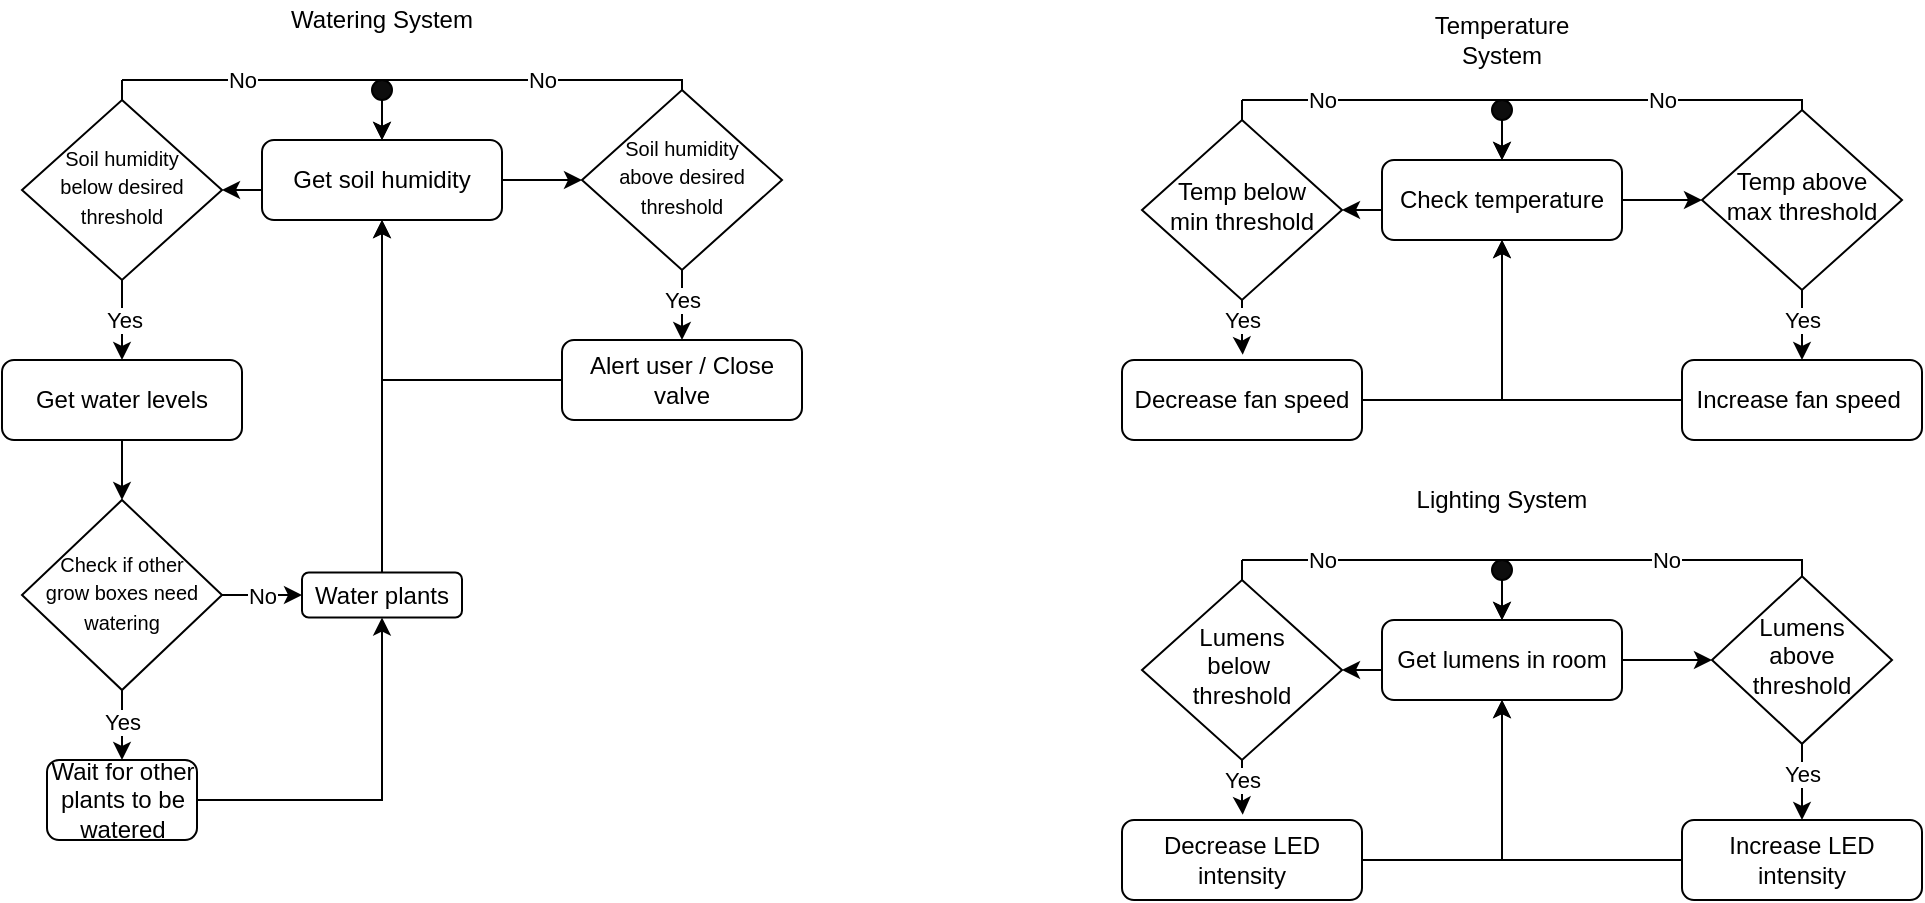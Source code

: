<mxfile version="14.4.9" type="device"><diagram id="C5RBs43oDa-KdzZeNtuy" name="Page-1"><mxGraphModel dx="1106" dy="1206" grid="1" gridSize="10" guides="1" tooltips="1" connect="1" arrows="1" fold="1" page="1" pageScale="1" pageWidth="827" pageHeight="1169" math="0" shadow="0"><root><mxCell id="WIyWlLk6GJQsqaUBKTNV-0"/><mxCell id="WIyWlLk6GJQsqaUBKTNV-1" parent="WIyWlLk6GJQsqaUBKTNV-0"/><mxCell id="NcjbbehGgGP0GKMqtrbP-7" style="edgeStyle=orthogonalEdgeStyle;rounded=0;orthogonalLoop=1;jettySize=auto;html=1;" edge="1" parent="WIyWlLk6GJQsqaUBKTNV-1" source="WIyWlLk6GJQsqaUBKTNV-3" target="NcjbbehGgGP0GKMqtrbP-6"><mxGeometry relative="1" as="geometry"><Array as="points"><mxPoint x="150" y="105"/><mxPoint x="150" y="105"/></Array></mxGeometry></mxCell><mxCell id="WIyWlLk6GJQsqaUBKTNV-3" value="Get soil humidity" style="rounded=1;whiteSpace=wrap;html=1;fontSize=12;glass=0;strokeWidth=1;shadow=0;" parent="WIyWlLk6GJQsqaUBKTNV-1" vertex="1"><mxGeometry x="160" y="80" width="120" height="40" as="geometry"/></mxCell><mxCell id="NcjbbehGgGP0GKMqtrbP-1" value="No" style="edgeStyle=orthogonalEdgeStyle;rounded=0;orthogonalLoop=1;jettySize=auto;html=1;" edge="1" parent="WIyWlLk6GJQsqaUBKTNV-1" source="WIyWlLk6GJQsqaUBKTNV-6"><mxGeometry x="-0.187" relative="1" as="geometry"><mxPoint x="220" y="80" as="targetPoint"/><Array as="points"><mxPoint x="370" y="50"/><mxPoint x="220" y="50"/><mxPoint x="220" y="80"/></Array><mxPoint as="offset"/></mxGeometry></mxCell><mxCell id="NcjbbehGgGP0GKMqtrbP-2" value="Yes" style="edgeStyle=orthogonalEdgeStyle;rounded=0;orthogonalLoop=1;jettySize=auto;html=1;entryX=0.5;entryY=0;entryDx=0;entryDy=0;exitX=0.5;exitY=1;exitDx=0;exitDy=0;" edge="1" parent="WIyWlLk6GJQsqaUBKTNV-1" source="WIyWlLk6GJQsqaUBKTNV-6" target="WIyWlLk6GJQsqaUBKTNV-7"><mxGeometry x="-0.176" relative="1" as="geometry"><mxPoint x="400" y="139" as="sourcePoint"/><mxPoint x="400" y="179" as="targetPoint"/><mxPoint as="offset"/></mxGeometry></mxCell><mxCell id="WIyWlLk6GJQsqaUBKTNV-6" value="&lt;font style=&quot;font-size: 10px&quot;&gt;Soil humidity &lt;br&gt;above desired threshold&lt;/font&gt;" style="rhombus;whiteSpace=wrap;html=1;shadow=0;fontFamily=Helvetica;fontSize=12;align=center;strokeWidth=1;spacing=6;spacingTop=-4;" parent="WIyWlLk6GJQsqaUBKTNV-1" vertex="1"><mxGeometry x="320" y="55" width="100" height="90" as="geometry"/></mxCell><mxCell id="NcjbbehGgGP0GKMqtrbP-10" style="edgeStyle=orthogonalEdgeStyle;rounded=0;orthogonalLoop=1;jettySize=auto;html=1;" edge="1" parent="WIyWlLk6GJQsqaUBKTNV-1" source="WIyWlLk6GJQsqaUBKTNV-7"><mxGeometry relative="1" as="geometry"><mxPoint x="220" y="120" as="targetPoint"/><Array as="points"><mxPoint x="220" y="200"/><mxPoint x="220" y="120"/></Array></mxGeometry></mxCell><mxCell id="WIyWlLk6GJQsqaUBKTNV-7" value="Alert user / Close valve" style="rounded=1;whiteSpace=wrap;html=1;fontSize=12;glass=0;strokeWidth=1;shadow=0;" parent="WIyWlLk6GJQsqaUBKTNV-1" vertex="1"><mxGeometry x="310" y="180" width="120" height="40" as="geometry"/></mxCell><mxCell id="NcjbbehGgGP0GKMqtrbP-0" value="Watering System" style="text;html=1;strokeColor=none;fillColor=none;align=center;verticalAlign=middle;whiteSpace=wrap;rounded=0;" vertex="1" parent="WIyWlLk6GJQsqaUBKTNV-1"><mxGeometry x="170" y="10" width="100" height="20" as="geometry"/></mxCell><mxCell id="NcjbbehGgGP0GKMqtrbP-4" value="" style="endArrow=classic;html=1;exitX=1;exitY=0.5;exitDx=0;exitDy=0;entryX=0;entryY=0.5;entryDx=0;entryDy=0;" edge="1" parent="WIyWlLk6GJQsqaUBKTNV-1" source="WIyWlLk6GJQsqaUBKTNV-3" target="WIyWlLk6GJQsqaUBKTNV-6"><mxGeometry width="50" height="50" relative="1" as="geometry"><mxPoint x="280" y="170" as="sourcePoint"/><mxPoint x="330" y="120" as="targetPoint"/></mxGeometry></mxCell><mxCell id="NcjbbehGgGP0GKMqtrbP-11" value="No" style="edgeStyle=orthogonalEdgeStyle;rounded=0;orthogonalLoop=1;jettySize=auto;html=1;entryX=0.5;entryY=0;entryDx=0;entryDy=0;" edge="1" parent="WIyWlLk6GJQsqaUBKTNV-1" target="WIyWlLk6GJQsqaUBKTNV-3"><mxGeometry x="0.31" relative="1" as="geometry"><mxPoint x="220" y="50" as="sourcePoint"/><Array as="points"><mxPoint x="90" y="50"/><mxPoint x="220" y="50"/></Array><mxPoint as="offset"/></mxGeometry></mxCell><mxCell id="NcjbbehGgGP0GKMqtrbP-75" value="Yes" style="edgeStyle=orthogonalEdgeStyle;rounded=0;orthogonalLoop=1;jettySize=auto;html=1;" edge="1" parent="WIyWlLk6GJQsqaUBKTNV-1" source="NcjbbehGgGP0GKMqtrbP-6"><mxGeometry relative="1" as="geometry"><mxPoint x="90" y="190" as="targetPoint"/></mxGeometry></mxCell><mxCell id="NcjbbehGgGP0GKMqtrbP-6" value="&lt;font style=&quot;font-size: 10px&quot;&gt;Soil humidity &lt;br&gt;below desired&lt;br&gt;threshold&lt;/font&gt;" style="rhombus;whiteSpace=wrap;html=1;shadow=0;fontFamily=Helvetica;fontSize=12;align=center;strokeWidth=1;spacing=6;spacingTop=-4;" vertex="1" parent="WIyWlLk6GJQsqaUBKTNV-1"><mxGeometry x="40" y="60" width="100" height="90" as="geometry"/></mxCell><mxCell id="NcjbbehGgGP0GKMqtrbP-5" value="" style="ellipse;whiteSpace=wrap;html=1;fillColor=#0D0D0D;" vertex="1" parent="WIyWlLk6GJQsqaUBKTNV-1"><mxGeometry x="215" y="50" width="10" height="10" as="geometry"/></mxCell><mxCell id="NcjbbehGgGP0GKMqtrbP-15" value="" style="endArrow=none;html=1;exitX=0.5;exitY=0;exitDx=0;exitDy=0;" edge="1" parent="WIyWlLk6GJQsqaUBKTNV-1" source="NcjbbehGgGP0GKMqtrbP-6"><mxGeometry width="50" height="50" relative="1" as="geometry"><mxPoint x="80" y="90" as="sourcePoint"/><mxPoint x="90" y="50" as="targetPoint"/></mxGeometry></mxCell><mxCell id="NcjbbehGgGP0GKMqtrbP-21" style="edgeStyle=orthogonalEdgeStyle;rounded=0;orthogonalLoop=1;jettySize=auto;html=1;entryX=0.5;entryY=1;entryDx=0;entryDy=0;" edge="1" parent="WIyWlLk6GJQsqaUBKTNV-1" source="NcjbbehGgGP0GKMqtrbP-18" target="WIyWlLk6GJQsqaUBKTNV-3"><mxGeometry relative="1" as="geometry"/></mxCell><mxCell id="NcjbbehGgGP0GKMqtrbP-18" value="Water plants" style="rounded=1;whiteSpace=wrap;html=1;fontSize=12;glass=0;strokeWidth=1;shadow=0;" vertex="1" parent="WIyWlLk6GJQsqaUBKTNV-1"><mxGeometry x="180" y="296.25" width="80" height="22.5" as="geometry"/></mxCell><mxCell id="NcjbbehGgGP0GKMqtrbP-40" style="edgeStyle=orthogonalEdgeStyle;rounded=0;orthogonalLoop=1;jettySize=auto;html=1;" edge="1" parent="WIyWlLk6GJQsqaUBKTNV-1" source="NcjbbehGgGP0GKMqtrbP-41" target="NcjbbehGgGP0GKMqtrbP-51"><mxGeometry relative="1" as="geometry"><Array as="points"><mxPoint x="710" y="345"/><mxPoint x="710" y="345"/></Array></mxGeometry></mxCell><mxCell id="NcjbbehGgGP0GKMqtrbP-41" value="Get lumens in room" style="rounded=1;whiteSpace=wrap;html=1;fontSize=12;glass=0;strokeWidth=1;shadow=0;" vertex="1" parent="WIyWlLk6GJQsqaUBKTNV-1"><mxGeometry x="720" y="320" width="120" height="40" as="geometry"/></mxCell><mxCell id="NcjbbehGgGP0GKMqtrbP-42" value="No" style="edgeStyle=orthogonalEdgeStyle;rounded=0;orthogonalLoop=1;jettySize=auto;html=1;" edge="1" parent="WIyWlLk6GJQsqaUBKTNV-1" source="NcjbbehGgGP0GKMqtrbP-44"><mxGeometry x="-0.187" relative="1" as="geometry"><mxPoint x="780" y="320" as="targetPoint"/><Array as="points"><mxPoint x="930" y="290"/><mxPoint x="780" y="290"/><mxPoint x="780" y="320"/></Array><mxPoint as="offset"/></mxGeometry></mxCell><mxCell id="NcjbbehGgGP0GKMqtrbP-43" value="Yes" style="edgeStyle=orthogonalEdgeStyle;rounded=0;orthogonalLoop=1;jettySize=auto;html=1;entryX=0.5;entryY=0;entryDx=0;entryDy=0;exitX=0.5;exitY=1;exitDx=0;exitDy=0;" edge="1" parent="WIyWlLk6GJQsqaUBKTNV-1" source="NcjbbehGgGP0GKMqtrbP-44" target="NcjbbehGgGP0GKMqtrbP-46"><mxGeometry x="-0.176" relative="1" as="geometry"><mxPoint x="960" y="379" as="sourcePoint"/><mxPoint x="960" y="419" as="targetPoint"/><mxPoint as="offset"/></mxGeometry></mxCell><mxCell id="NcjbbehGgGP0GKMqtrbP-44" value="Lumens &lt;br&gt;above threshold" style="rhombus;whiteSpace=wrap;html=1;shadow=0;fontFamily=Helvetica;fontSize=12;align=center;strokeWidth=1;spacing=6;spacingTop=-4;" vertex="1" parent="WIyWlLk6GJQsqaUBKTNV-1"><mxGeometry x="885" y="298.13" width="90" height="83.75" as="geometry"/></mxCell><mxCell id="NcjbbehGgGP0GKMqtrbP-45" style="edgeStyle=orthogonalEdgeStyle;rounded=0;orthogonalLoop=1;jettySize=auto;html=1;" edge="1" parent="WIyWlLk6GJQsqaUBKTNV-1" source="NcjbbehGgGP0GKMqtrbP-46"><mxGeometry relative="1" as="geometry"><mxPoint x="780" y="360" as="targetPoint"/><Array as="points"><mxPoint x="780" y="440"/><mxPoint x="780" y="360"/></Array></mxGeometry></mxCell><mxCell id="NcjbbehGgGP0GKMqtrbP-46" value="Increase LED intensity" style="rounded=1;whiteSpace=wrap;html=1;fontSize=12;glass=0;strokeWidth=1;shadow=0;" vertex="1" parent="WIyWlLk6GJQsqaUBKTNV-1"><mxGeometry x="870" y="420" width="120" height="40" as="geometry"/></mxCell><mxCell id="NcjbbehGgGP0GKMqtrbP-47" value="Lighting System" style="text;html=1;strokeColor=none;fillColor=none;align=center;verticalAlign=middle;whiteSpace=wrap;rounded=0;" vertex="1" parent="WIyWlLk6GJQsqaUBKTNV-1"><mxGeometry x="730" y="250" width="100" height="20" as="geometry"/></mxCell><mxCell id="NcjbbehGgGP0GKMqtrbP-48" value="" style="endArrow=classic;html=1;exitX=1;exitY=0.5;exitDx=0;exitDy=0;entryX=0;entryY=0.5;entryDx=0;entryDy=0;" edge="1" parent="WIyWlLk6GJQsqaUBKTNV-1" source="NcjbbehGgGP0GKMqtrbP-41" target="NcjbbehGgGP0GKMqtrbP-44"><mxGeometry width="50" height="50" relative="1" as="geometry"><mxPoint x="840" y="410" as="sourcePoint"/><mxPoint x="890" y="360" as="targetPoint"/></mxGeometry></mxCell><mxCell id="NcjbbehGgGP0GKMqtrbP-49" value="No" style="edgeStyle=orthogonalEdgeStyle;rounded=0;orthogonalLoop=1;jettySize=auto;html=1;entryX=0.5;entryY=0;entryDx=0;entryDy=0;" edge="1" parent="WIyWlLk6GJQsqaUBKTNV-1" target="NcjbbehGgGP0GKMqtrbP-41"><mxGeometry x="0.172" relative="1" as="geometry"><mxPoint x="780" y="290" as="sourcePoint"/><Array as="points"><mxPoint x="650" y="290"/><mxPoint x="780" y="290"/></Array><mxPoint as="offset"/></mxGeometry></mxCell><mxCell id="NcjbbehGgGP0GKMqtrbP-50" value="Yes" style="edgeStyle=orthogonalEdgeStyle;rounded=0;orthogonalLoop=1;jettySize=auto;html=1;entryX=0.503;entryY=-0.067;entryDx=0;entryDy=0;entryPerimeter=0;" edge="1" parent="WIyWlLk6GJQsqaUBKTNV-1" source="NcjbbehGgGP0GKMqtrbP-51" target="NcjbbehGgGP0GKMqtrbP-55"><mxGeometry x="-0.278" relative="1" as="geometry"><mxPoint x="650" y="410" as="targetPoint"/><mxPoint as="offset"/></mxGeometry></mxCell><mxCell id="NcjbbehGgGP0GKMqtrbP-51" value="Lumens &lt;br&gt;below&amp;nbsp;&lt;br&gt;threshold" style="rhombus;whiteSpace=wrap;html=1;shadow=0;fontFamily=Helvetica;fontSize=12;align=center;strokeWidth=1;spacing=6;spacingTop=-4;" vertex="1" parent="WIyWlLk6GJQsqaUBKTNV-1"><mxGeometry x="600" y="300" width="100" height="90" as="geometry"/></mxCell><mxCell id="NcjbbehGgGP0GKMqtrbP-52" value="" style="ellipse;whiteSpace=wrap;html=1;fillColor=#0D0D0D;" vertex="1" parent="WIyWlLk6GJQsqaUBKTNV-1"><mxGeometry x="775" y="290" width="10" height="10" as="geometry"/></mxCell><mxCell id="NcjbbehGgGP0GKMqtrbP-53" value="" style="endArrow=none;html=1;exitX=0.5;exitY=0;exitDx=0;exitDy=0;" edge="1" parent="WIyWlLk6GJQsqaUBKTNV-1" source="NcjbbehGgGP0GKMqtrbP-51"><mxGeometry width="50" height="50" relative="1" as="geometry"><mxPoint x="640" y="330" as="sourcePoint"/><mxPoint x="650" y="290" as="targetPoint"/></mxGeometry></mxCell><mxCell id="NcjbbehGgGP0GKMqtrbP-54" style="edgeStyle=orthogonalEdgeStyle;rounded=0;orthogonalLoop=1;jettySize=auto;html=1;entryX=0.5;entryY=1;entryDx=0;entryDy=0;" edge="1" parent="WIyWlLk6GJQsqaUBKTNV-1" source="NcjbbehGgGP0GKMqtrbP-55" target="NcjbbehGgGP0GKMqtrbP-41"><mxGeometry relative="1" as="geometry"/></mxCell><mxCell id="NcjbbehGgGP0GKMqtrbP-55" value="Decrease LED intensity" style="rounded=1;whiteSpace=wrap;html=1;fontSize=12;glass=0;strokeWidth=1;shadow=0;" vertex="1" parent="WIyWlLk6GJQsqaUBKTNV-1"><mxGeometry x="590" y="420" width="120" height="40" as="geometry"/></mxCell><mxCell id="NcjbbehGgGP0GKMqtrbP-58" style="edgeStyle=orthogonalEdgeStyle;rounded=0;orthogonalLoop=1;jettySize=auto;html=1;" edge="1" parent="WIyWlLk6GJQsqaUBKTNV-1" source="NcjbbehGgGP0GKMqtrbP-59" target="NcjbbehGgGP0GKMqtrbP-69"><mxGeometry relative="1" as="geometry"><Array as="points"><mxPoint x="710" y="115"/><mxPoint x="710" y="115"/></Array></mxGeometry></mxCell><mxCell id="NcjbbehGgGP0GKMqtrbP-59" value="Check temperature" style="rounded=1;whiteSpace=wrap;html=1;fontSize=12;glass=0;strokeWidth=1;shadow=0;" vertex="1" parent="WIyWlLk6GJQsqaUBKTNV-1"><mxGeometry x="720" y="90" width="120" height="40" as="geometry"/></mxCell><mxCell id="NcjbbehGgGP0GKMqtrbP-60" value="No" style="edgeStyle=orthogonalEdgeStyle;rounded=0;orthogonalLoop=1;jettySize=auto;html=1;" edge="1" parent="WIyWlLk6GJQsqaUBKTNV-1" source="NcjbbehGgGP0GKMqtrbP-62"><mxGeometry x="-0.187" relative="1" as="geometry"><mxPoint x="780" y="90" as="targetPoint"/><Array as="points"><mxPoint x="930" y="60"/><mxPoint x="780" y="60"/><mxPoint x="780" y="90"/></Array><mxPoint as="offset"/></mxGeometry></mxCell><mxCell id="NcjbbehGgGP0GKMqtrbP-61" value="Yes" style="edgeStyle=orthogonalEdgeStyle;rounded=0;orthogonalLoop=1;jettySize=auto;html=1;entryX=0.5;entryY=0;entryDx=0;entryDy=0;exitX=0.5;exitY=1;exitDx=0;exitDy=0;" edge="1" parent="WIyWlLk6GJQsqaUBKTNV-1" source="NcjbbehGgGP0GKMqtrbP-62" target="NcjbbehGgGP0GKMqtrbP-64"><mxGeometry x="-0.176" relative="1" as="geometry"><mxPoint x="960" y="149" as="sourcePoint"/><mxPoint x="960" y="189" as="targetPoint"/><mxPoint as="offset"/></mxGeometry></mxCell><mxCell id="NcjbbehGgGP0GKMqtrbP-62" value="Temp above max threshold" style="rhombus;whiteSpace=wrap;html=1;shadow=0;fontFamily=Helvetica;fontSize=12;align=center;strokeWidth=1;spacing=6;spacingTop=-4;" vertex="1" parent="WIyWlLk6GJQsqaUBKTNV-1"><mxGeometry x="880" y="65" width="100" height="90" as="geometry"/></mxCell><mxCell id="NcjbbehGgGP0GKMqtrbP-63" style="edgeStyle=orthogonalEdgeStyle;rounded=0;orthogonalLoop=1;jettySize=auto;html=1;" edge="1" parent="WIyWlLk6GJQsqaUBKTNV-1" source="NcjbbehGgGP0GKMqtrbP-64"><mxGeometry relative="1" as="geometry"><mxPoint x="780" y="130" as="targetPoint"/><Array as="points"><mxPoint x="780" y="210"/><mxPoint x="780" y="130"/></Array></mxGeometry></mxCell><mxCell id="NcjbbehGgGP0GKMqtrbP-64" value="Increase fan speed&amp;nbsp;" style="rounded=1;whiteSpace=wrap;html=1;fontSize=12;glass=0;strokeWidth=1;shadow=0;" vertex="1" parent="WIyWlLk6GJQsqaUBKTNV-1"><mxGeometry x="870" y="190" width="120" height="40" as="geometry"/></mxCell><mxCell id="NcjbbehGgGP0GKMqtrbP-65" value="Temperature System" style="text;html=1;strokeColor=none;fillColor=none;align=center;verticalAlign=middle;whiteSpace=wrap;rounded=0;" vertex="1" parent="WIyWlLk6GJQsqaUBKTNV-1"><mxGeometry x="730" y="20" width="100" height="20" as="geometry"/></mxCell><mxCell id="NcjbbehGgGP0GKMqtrbP-66" value="" style="endArrow=classic;html=1;exitX=1;exitY=0.5;exitDx=0;exitDy=0;entryX=0;entryY=0.5;entryDx=0;entryDy=0;" edge="1" parent="WIyWlLk6GJQsqaUBKTNV-1" source="NcjbbehGgGP0GKMqtrbP-59" target="NcjbbehGgGP0GKMqtrbP-62"><mxGeometry width="50" height="50" relative="1" as="geometry"><mxPoint x="840" y="180" as="sourcePoint"/><mxPoint x="890" y="130" as="targetPoint"/></mxGeometry></mxCell><mxCell id="NcjbbehGgGP0GKMqtrbP-67" value="No" style="edgeStyle=orthogonalEdgeStyle;rounded=0;orthogonalLoop=1;jettySize=auto;html=1;entryX=0.5;entryY=0;entryDx=0;entryDy=0;" edge="1" parent="WIyWlLk6GJQsqaUBKTNV-1" target="NcjbbehGgGP0GKMqtrbP-59"><mxGeometry x="0.172" relative="1" as="geometry"><mxPoint x="780" y="60" as="sourcePoint"/><Array as="points"><mxPoint x="650" y="60"/><mxPoint x="780" y="60"/></Array><mxPoint as="offset"/></mxGeometry></mxCell><mxCell id="NcjbbehGgGP0GKMqtrbP-68" value="Yes" style="edgeStyle=orthogonalEdgeStyle;rounded=0;orthogonalLoop=1;jettySize=auto;html=1;entryX=0.503;entryY=-0.067;entryDx=0;entryDy=0;entryPerimeter=0;" edge="1" parent="WIyWlLk6GJQsqaUBKTNV-1" source="NcjbbehGgGP0GKMqtrbP-69" target="NcjbbehGgGP0GKMqtrbP-73"><mxGeometry x="-0.278" relative="1" as="geometry"><mxPoint x="650" y="180" as="targetPoint"/><mxPoint as="offset"/></mxGeometry></mxCell><mxCell id="NcjbbehGgGP0GKMqtrbP-69" value="Temp below &lt;br&gt;min threshold" style="rhombus;whiteSpace=wrap;html=1;shadow=0;fontFamily=Helvetica;fontSize=12;align=center;strokeWidth=1;spacing=6;spacingTop=-4;" vertex="1" parent="WIyWlLk6GJQsqaUBKTNV-1"><mxGeometry x="600" y="70" width="100" height="90" as="geometry"/></mxCell><mxCell id="NcjbbehGgGP0GKMqtrbP-70" value="" style="ellipse;whiteSpace=wrap;html=1;fillColor=#0D0D0D;" vertex="1" parent="WIyWlLk6GJQsqaUBKTNV-1"><mxGeometry x="775" y="60" width="10" height="10" as="geometry"/></mxCell><mxCell id="NcjbbehGgGP0GKMqtrbP-71" value="" style="endArrow=none;html=1;exitX=0.5;exitY=0;exitDx=0;exitDy=0;" edge="1" parent="WIyWlLk6GJQsqaUBKTNV-1" source="NcjbbehGgGP0GKMqtrbP-69"><mxGeometry width="50" height="50" relative="1" as="geometry"><mxPoint x="640" y="100" as="sourcePoint"/><mxPoint x="650" y="60" as="targetPoint"/></mxGeometry></mxCell><mxCell id="NcjbbehGgGP0GKMqtrbP-72" style="edgeStyle=orthogonalEdgeStyle;rounded=0;orthogonalLoop=1;jettySize=auto;html=1;entryX=0.5;entryY=1;entryDx=0;entryDy=0;" edge="1" parent="WIyWlLk6GJQsqaUBKTNV-1" source="NcjbbehGgGP0GKMqtrbP-73" target="NcjbbehGgGP0GKMqtrbP-59"><mxGeometry relative="1" as="geometry"/></mxCell><mxCell id="NcjbbehGgGP0GKMqtrbP-73" value="Decrease fan speed" style="rounded=1;whiteSpace=wrap;html=1;fontSize=12;glass=0;strokeWidth=1;shadow=0;" vertex="1" parent="WIyWlLk6GJQsqaUBKTNV-1"><mxGeometry x="590" y="190" width="120" height="40" as="geometry"/></mxCell><mxCell id="NcjbbehGgGP0GKMqtrbP-77" style="edgeStyle=orthogonalEdgeStyle;rounded=0;orthogonalLoop=1;jettySize=auto;html=1;entryX=0.5;entryY=0;entryDx=0;entryDy=0;" edge="1" parent="WIyWlLk6GJQsqaUBKTNV-1" source="NcjbbehGgGP0GKMqtrbP-76" target="NcjbbehGgGP0GKMqtrbP-79"><mxGeometry relative="1" as="geometry"><mxPoint x="90" y="250" as="targetPoint"/></mxGeometry></mxCell><mxCell id="NcjbbehGgGP0GKMqtrbP-76" value="Get water levels" style="rounded=1;whiteSpace=wrap;html=1;fontSize=12;glass=0;strokeWidth=1;shadow=0;" vertex="1" parent="WIyWlLk6GJQsqaUBKTNV-1"><mxGeometry x="30" y="190" width="120" height="40" as="geometry"/></mxCell><mxCell id="NcjbbehGgGP0GKMqtrbP-84" value="Yes" style="edgeStyle=orthogonalEdgeStyle;rounded=0;orthogonalLoop=1;jettySize=auto;html=1;entryX=0.5;entryY=0;entryDx=0;entryDy=0;" edge="1" parent="WIyWlLk6GJQsqaUBKTNV-1" source="NcjbbehGgGP0GKMqtrbP-79" target="NcjbbehGgGP0GKMqtrbP-83"><mxGeometry x="-0.294" relative="1" as="geometry"><mxPoint as="offset"/></mxGeometry></mxCell><mxCell id="NcjbbehGgGP0GKMqtrbP-87" value="No" style="edgeStyle=orthogonalEdgeStyle;rounded=0;orthogonalLoop=1;jettySize=auto;html=1;" edge="1" parent="WIyWlLk6GJQsqaUBKTNV-1" source="NcjbbehGgGP0GKMqtrbP-79" target="NcjbbehGgGP0GKMqtrbP-18"><mxGeometry x="0.002" relative="1" as="geometry"><mxPoint as="offset"/></mxGeometry></mxCell><mxCell id="NcjbbehGgGP0GKMqtrbP-79" value="&lt;font style=&quot;font-size: 10px&quot;&gt;Check if other &lt;br&gt;grow boxes need watering&lt;/font&gt;" style="rhombus;whiteSpace=wrap;html=1;shadow=0;fontFamily=Helvetica;fontSize=12;align=center;strokeWidth=1;spacing=6;spacingTop=-4;" vertex="1" parent="WIyWlLk6GJQsqaUBKTNV-1"><mxGeometry x="40" y="260" width="100" height="95" as="geometry"/></mxCell><mxCell id="NcjbbehGgGP0GKMqtrbP-88" style="edgeStyle=orthogonalEdgeStyle;rounded=0;orthogonalLoop=1;jettySize=auto;html=1;entryX=0.5;entryY=1;entryDx=0;entryDy=0;" edge="1" parent="WIyWlLk6GJQsqaUBKTNV-1" source="NcjbbehGgGP0GKMqtrbP-83" target="NcjbbehGgGP0GKMqtrbP-18"><mxGeometry relative="1" as="geometry"/></mxCell><mxCell id="NcjbbehGgGP0GKMqtrbP-83" value="Wait for other plants to be watered" style="rounded=1;whiteSpace=wrap;html=1;fontSize=12;glass=0;strokeWidth=1;shadow=0;" vertex="1" parent="WIyWlLk6GJQsqaUBKTNV-1"><mxGeometry x="52.5" y="390" width="75" height="40" as="geometry"/></mxCell></root></mxGraphModel></diagram></mxfile>